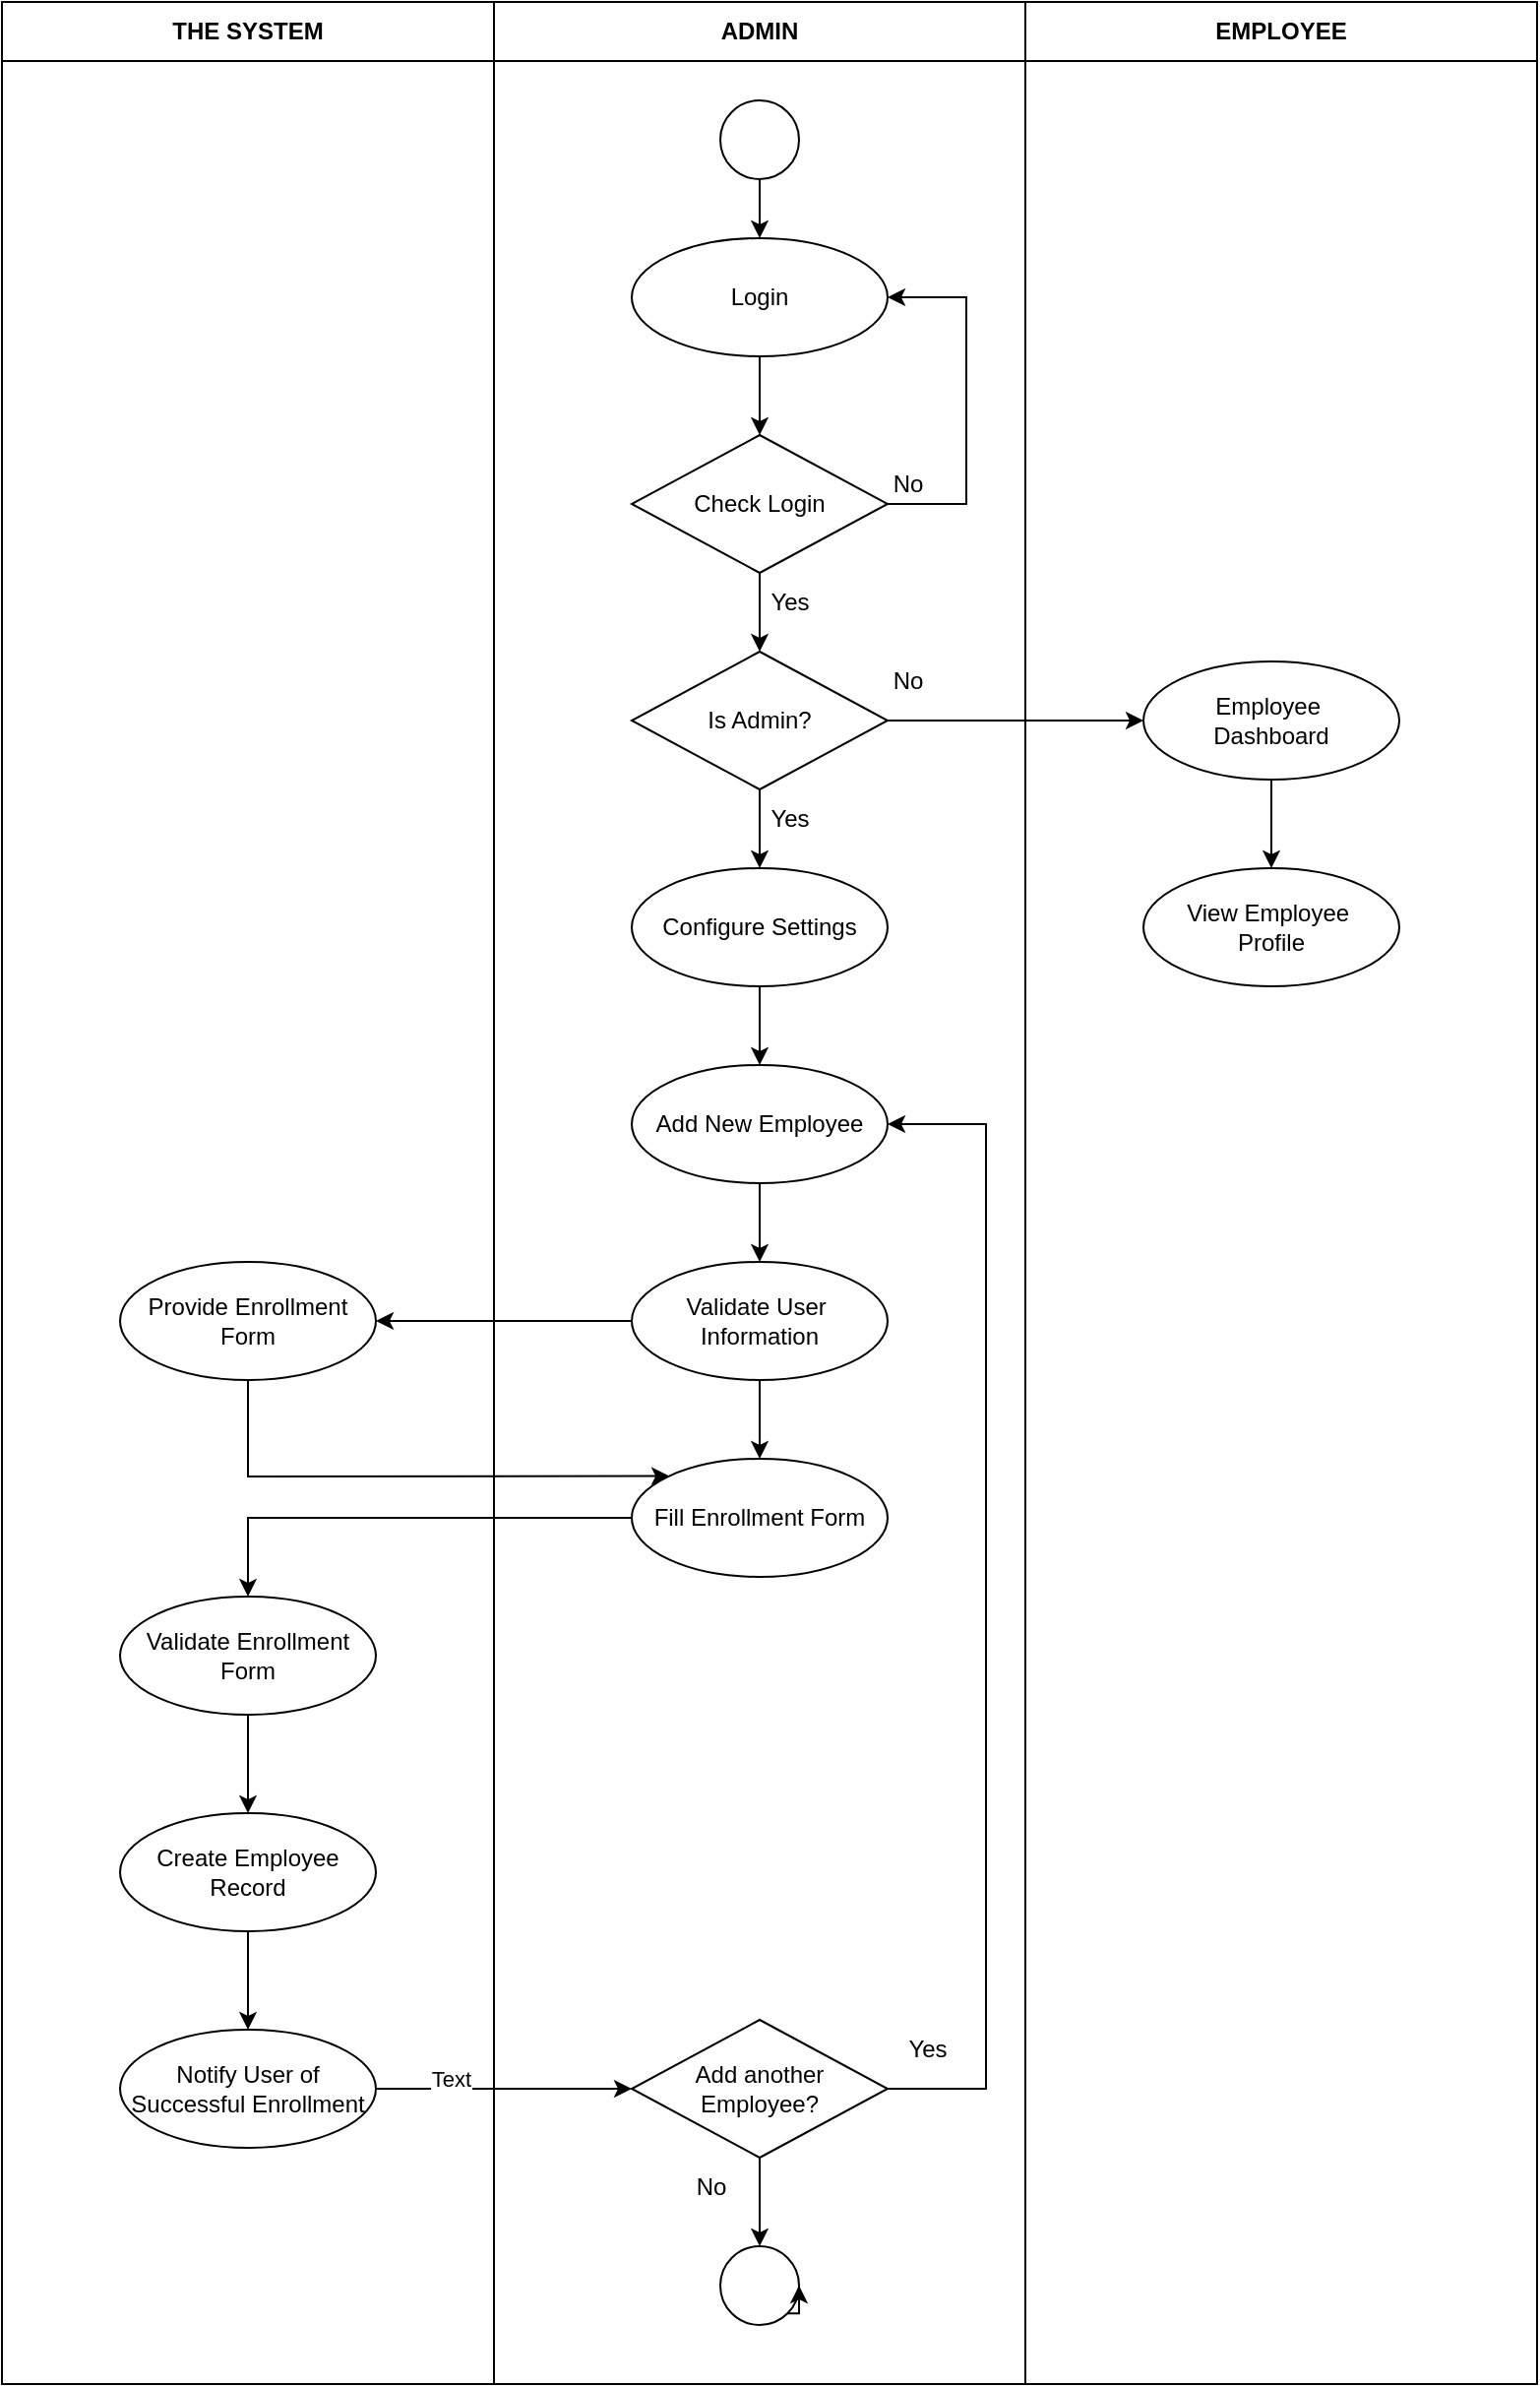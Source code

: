 <mxfile version="22.1.11" type="github">
  <diagram id="prtHgNgQTEPvFCAcTncT" name="Page-1">
    <mxGraphModel dx="1936" dy="631" grid="1" gridSize="10" guides="1" tooltips="1" connect="1" arrows="1" fold="1" page="1" pageScale="1" pageWidth="827" pageHeight="1169" math="0" shadow="0">
      <root>
        <mxCell id="0" />
        <mxCell id="1" parent="0" />
        <mxCell id="oded_FFzcLw8vsmrOFwq-2" value="ADMIN" style="swimlane;whiteSpace=wrap;html=1;startSize=30;" vertex="1" parent="1">
          <mxGeometry x="110" y="130" width="270" height="1210" as="geometry" />
        </mxCell>
        <mxCell id="oded_FFzcLw8vsmrOFwq-3" value="" style="ellipse;whiteSpace=wrap;html=1;aspect=fixed;" vertex="1" parent="oded_FFzcLw8vsmrOFwq-2">
          <mxGeometry x="115" y="50" width="40" height="40" as="geometry" />
        </mxCell>
        <mxCell id="oded_FFzcLw8vsmrOFwq-5" value="Login" style="ellipse;whiteSpace=wrap;html=1;" vertex="1" parent="oded_FFzcLw8vsmrOFwq-2">
          <mxGeometry x="70" y="120" width="130" height="60" as="geometry" />
        </mxCell>
        <mxCell id="oded_FFzcLw8vsmrOFwq-4" value="" style="endArrow=classic;html=1;rounded=0;exitX=0.5;exitY=1;exitDx=0;exitDy=0;entryX=0.5;entryY=0;entryDx=0;entryDy=0;" edge="1" parent="oded_FFzcLw8vsmrOFwq-2" source="oded_FFzcLw8vsmrOFwq-3" target="oded_FFzcLw8vsmrOFwq-5">
          <mxGeometry width="50" height="50" relative="1" as="geometry">
            <mxPoint x="270" y="190" as="sourcePoint" />
            <mxPoint x="135" y="120" as="targetPoint" />
          </mxGeometry>
        </mxCell>
        <mxCell id="oded_FFzcLw8vsmrOFwq-7" value="Configure Settings" style="ellipse;whiteSpace=wrap;html=1;" vertex="1" parent="oded_FFzcLw8vsmrOFwq-2">
          <mxGeometry x="70" y="440" width="130" height="60" as="geometry" />
        </mxCell>
        <mxCell id="oded_FFzcLw8vsmrOFwq-8" value="Check Login" style="rhombus;whiteSpace=wrap;html=1;" vertex="1" parent="oded_FFzcLw8vsmrOFwq-2">
          <mxGeometry x="70" y="220" width="130" height="70" as="geometry" />
        </mxCell>
        <mxCell id="oded_FFzcLw8vsmrOFwq-6" value="" style="endArrow=classic;html=1;rounded=0;exitX=0.5;exitY=1;exitDx=0;exitDy=0;entryX=0.5;entryY=0;entryDx=0;entryDy=0;" edge="1" parent="oded_FFzcLw8vsmrOFwq-2" source="oded_FFzcLw8vsmrOFwq-5" target="oded_FFzcLw8vsmrOFwq-8">
          <mxGeometry width="50" height="50" relative="1" as="geometry">
            <mxPoint x="270" y="250" as="sourcePoint" />
            <mxPoint x="320" y="200" as="targetPoint" />
          </mxGeometry>
        </mxCell>
        <mxCell id="oded_FFzcLw8vsmrOFwq-9" value="" style="endArrow=classic;html=1;rounded=0;exitX=1;exitY=0.5;exitDx=0;exitDy=0;entryX=1;entryY=0.5;entryDx=0;entryDy=0;" edge="1" parent="oded_FFzcLw8vsmrOFwq-2" source="oded_FFzcLw8vsmrOFwq-8" target="oded_FFzcLw8vsmrOFwq-5">
          <mxGeometry width="50" height="50" relative="1" as="geometry">
            <mxPoint x="145" y="190" as="sourcePoint" />
            <mxPoint x="145" y="230" as="targetPoint" />
            <Array as="points">
              <mxPoint x="240" y="255" />
              <mxPoint x="240" y="150" />
            </Array>
          </mxGeometry>
        </mxCell>
        <mxCell id="oded_FFzcLw8vsmrOFwq-11" value="Is Admin?" style="rhombus;whiteSpace=wrap;html=1;" vertex="1" parent="oded_FFzcLw8vsmrOFwq-2">
          <mxGeometry x="70" y="330" width="130" height="70" as="geometry" />
        </mxCell>
        <mxCell id="oded_FFzcLw8vsmrOFwq-10" value="" style="endArrow=classic;html=1;rounded=0;exitX=0.5;exitY=1;exitDx=0;exitDy=0;entryX=0.5;entryY=0;entryDx=0;entryDy=0;" edge="1" parent="oded_FFzcLw8vsmrOFwq-2" source="oded_FFzcLw8vsmrOFwq-8" target="oded_FFzcLw8vsmrOFwq-11">
          <mxGeometry width="50" height="50" relative="1" as="geometry">
            <mxPoint x="270" y="400" as="sourcePoint" />
            <mxPoint x="135" y="330" as="targetPoint" />
          </mxGeometry>
        </mxCell>
        <mxCell id="oded_FFzcLw8vsmrOFwq-12" value="" style="endArrow=classic;html=1;rounded=0;exitX=0.5;exitY=1;exitDx=0;exitDy=0;entryX=0.5;entryY=0;entryDx=0;entryDy=0;" edge="1" parent="oded_FFzcLw8vsmrOFwq-2" source="oded_FFzcLw8vsmrOFwq-11" target="oded_FFzcLw8vsmrOFwq-7">
          <mxGeometry width="50" height="50" relative="1" as="geometry">
            <mxPoint x="280" y="360" as="sourcePoint" />
            <mxPoint x="330" y="310" as="targetPoint" />
          </mxGeometry>
        </mxCell>
        <mxCell id="oded_FFzcLw8vsmrOFwq-14" value="Yes" style="text;html=1;align=center;verticalAlign=middle;resizable=0;points=[];autosize=1;strokeColor=none;fillColor=none;" vertex="1" parent="oded_FFzcLw8vsmrOFwq-2">
          <mxGeometry x="130" y="290" width="40" height="30" as="geometry" />
        </mxCell>
        <mxCell id="oded_FFzcLw8vsmrOFwq-13" value="Yes" style="text;html=1;align=center;verticalAlign=middle;resizable=0;points=[];autosize=1;strokeColor=none;fillColor=none;" vertex="1" parent="oded_FFzcLw8vsmrOFwq-2">
          <mxGeometry x="130" y="400" width="40" height="30" as="geometry" />
        </mxCell>
        <mxCell id="oded_FFzcLw8vsmrOFwq-16" value="No" style="text;html=1;align=center;verticalAlign=middle;resizable=0;points=[];autosize=1;strokeColor=none;fillColor=none;" vertex="1" parent="oded_FFzcLw8vsmrOFwq-2">
          <mxGeometry x="190" y="230" width="40" height="30" as="geometry" />
        </mxCell>
        <mxCell id="oded_FFzcLw8vsmrOFwq-15" value="No" style="text;html=1;align=center;verticalAlign=middle;resizable=0;points=[];autosize=1;strokeColor=none;fillColor=none;" vertex="1" parent="oded_FFzcLw8vsmrOFwq-2">
          <mxGeometry x="190" y="330" width="40" height="30" as="geometry" />
        </mxCell>
        <mxCell id="oded_FFzcLw8vsmrOFwq-25" value="Add New Employee&lt;br&gt;" style="ellipse;whiteSpace=wrap;html=1;" vertex="1" parent="oded_FFzcLw8vsmrOFwq-2">
          <mxGeometry x="70" y="540" width="130" height="60" as="geometry" />
        </mxCell>
        <mxCell id="oded_FFzcLw8vsmrOFwq-26" value="" style="endArrow=classic;html=1;rounded=0;exitX=0.5;exitY=1;exitDx=0;exitDy=0;entryX=0.5;entryY=0;entryDx=0;entryDy=0;" edge="1" parent="oded_FFzcLw8vsmrOFwq-2" source="oded_FFzcLw8vsmrOFwq-7" target="oded_FFzcLw8vsmrOFwq-25">
          <mxGeometry width="50" height="50" relative="1" as="geometry">
            <mxPoint x="210" y="500" as="sourcePoint" />
            <mxPoint x="260" y="450" as="targetPoint" />
          </mxGeometry>
        </mxCell>
        <mxCell id="oded_FFzcLw8vsmrOFwq-29" value="Validate User&amp;nbsp;&lt;br&gt;Information" style="ellipse;whiteSpace=wrap;html=1;" vertex="1" parent="oded_FFzcLw8vsmrOFwq-2">
          <mxGeometry x="70" y="640" width="130" height="60" as="geometry" />
        </mxCell>
        <mxCell id="oded_FFzcLw8vsmrOFwq-27" value="" style="endArrow=classic;html=1;rounded=0;exitX=0.5;exitY=1;exitDx=0;exitDy=0;entryX=0.5;entryY=0;entryDx=0;entryDy=0;" edge="1" parent="oded_FFzcLw8vsmrOFwq-2" source="oded_FFzcLw8vsmrOFwq-25" target="oded_FFzcLw8vsmrOFwq-29">
          <mxGeometry width="50" height="50" relative="1" as="geometry">
            <mxPoint x="210" y="560" as="sourcePoint" />
            <mxPoint x="135" y="640" as="targetPoint" />
          </mxGeometry>
        </mxCell>
        <mxCell id="oded_FFzcLw8vsmrOFwq-30" value="Fill Enrollment Form" style="ellipse;whiteSpace=wrap;html=1;" vertex="1" parent="oded_FFzcLw8vsmrOFwq-2">
          <mxGeometry x="70" y="740" width="130" height="60" as="geometry" />
        </mxCell>
        <mxCell id="oded_FFzcLw8vsmrOFwq-31" value="" style="endArrow=classic;html=1;rounded=0;exitX=0.5;exitY=1;exitDx=0;exitDy=0;entryX=0.5;entryY=0;entryDx=0;entryDy=0;" edge="1" parent="oded_FFzcLw8vsmrOFwq-2" source="oded_FFzcLw8vsmrOFwq-29" target="oded_FFzcLw8vsmrOFwq-30">
          <mxGeometry width="50" height="50" relative="1" as="geometry">
            <mxPoint x="210" y="730" as="sourcePoint" />
            <mxPoint x="260" y="680" as="targetPoint" />
          </mxGeometry>
        </mxCell>
        <mxCell id="oded_FFzcLw8vsmrOFwq-45" value="Add another &lt;br&gt;Employee?" style="rhombus;whiteSpace=wrap;html=1;" vertex="1" parent="oded_FFzcLw8vsmrOFwq-2">
          <mxGeometry x="70" y="1025" width="130" height="70" as="geometry" />
        </mxCell>
        <mxCell id="oded_FFzcLw8vsmrOFwq-47" value="" style="endArrow=classic;html=1;rounded=0;exitX=1;exitY=0.5;exitDx=0;exitDy=0;entryX=1;entryY=0.5;entryDx=0;entryDy=0;" edge="1" parent="oded_FFzcLw8vsmrOFwq-2" source="oded_FFzcLw8vsmrOFwq-45" target="oded_FFzcLw8vsmrOFwq-25">
          <mxGeometry width="50" height="50" relative="1" as="geometry">
            <mxPoint x="130" y="1100" as="sourcePoint" />
            <mxPoint x="70" y="980" as="targetPoint" />
            <Array as="points">
              <mxPoint x="250" y="1060" />
              <mxPoint x="250" y="570" />
            </Array>
          </mxGeometry>
        </mxCell>
        <mxCell id="oded_FFzcLw8vsmrOFwq-50" value="" style="ellipse;whiteSpace=wrap;html=1;aspect=fixed;" vertex="1" parent="oded_FFzcLw8vsmrOFwq-2">
          <mxGeometry x="115" y="1140" width="40" height="40" as="geometry" />
        </mxCell>
        <mxCell id="oded_FFzcLw8vsmrOFwq-49" value="" style="endArrow=classic;html=1;rounded=0;exitX=0.5;exitY=1;exitDx=0;exitDy=0;entryX=0.5;entryY=0;entryDx=0;entryDy=0;" edge="1" parent="oded_FFzcLw8vsmrOFwq-2" source="oded_FFzcLw8vsmrOFwq-45" target="oded_FFzcLw8vsmrOFwq-50">
          <mxGeometry width="50" height="50" relative="1" as="geometry">
            <mxPoint x="20" y="1030" as="sourcePoint" />
            <mxPoint x="135" y="1140" as="targetPoint" />
          </mxGeometry>
        </mxCell>
        <mxCell id="oded_FFzcLw8vsmrOFwq-53" style="edgeStyle=orthogonalEdgeStyle;rounded=0;orthogonalLoop=1;jettySize=auto;html=1;exitX=1;exitY=1;exitDx=0;exitDy=0;entryX=1;entryY=0.5;entryDx=0;entryDy=0;" edge="1" parent="oded_FFzcLw8vsmrOFwq-2" source="oded_FFzcLw8vsmrOFwq-50" target="oded_FFzcLw8vsmrOFwq-50">
          <mxGeometry relative="1" as="geometry" />
        </mxCell>
        <mxCell id="oded_FFzcLw8vsmrOFwq-54" value="Yes" style="text;html=1;align=center;verticalAlign=middle;resizable=0;points=[];autosize=1;strokeColor=none;fillColor=none;" vertex="1" parent="oded_FFzcLw8vsmrOFwq-2">
          <mxGeometry x="200" y="1025" width="40" height="30" as="geometry" />
        </mxCell>
        <mxCell id="oded_FFzcLw8vsmrOFwq-55" value="No" style="text;html=1;align=center;verticalAlign=middle;resizable=0;points=[];autosize=1;strokeColor=none;fillColor=none;" vertex="1" parent="oded_FFzcLw8vsmrOFwq-2">
          <mxGeometry x="90" y="1095" width="40" height="30" as="geometry" />
        </mxCell>
        <mxCell id="oded_FFzcLw8vsmrOFwq-17" value="" style="endArrow=classic;html=1;rounded=0;exitX=1;exitY=0.5;exitDx=0;exitDy=0;entryX=0;entryY=0.5;entryDx=0;entryDy=0;" edge="1" parent="1" source="oded_FFzcLw8vsmrOFwq-11" target="oded_FFzcLw8vsmrOFwq-19">
          <mxGeometry width="50" height="50" relative="1" as="geometry">
            <mxPoint x="390" y="490" as="sourcePoint" />
            <mxPoint x="470" y="495" as="targetPoint" />
          </mxGeometry>
        </mxCell>
        <mxCell id="oded_FFzcLw8vsmrOFwq-18" value="EMPLOYEE" style="swimlane;whiteSpace=wrap;html=1;startSize=30;" vertex="1" parent="1">
          <mxGeometry x="380" y="130" width="260" height="1210" as="geometry" />
        </mxCell>
        <mxCell id="oded_FFzcLw8vsmrOFwq-19" value="Employee&amp;nbsp;&lt;br&gt;Dashboard" style="ellipse;whiteSpace=wrap;html=1;" vertex="1" parent="oded_FFzcLw8vsmrOFwq-18">
          <mxGeometry x="60" y="335" width="130" height="60" as="geometry" />
        </mxCell>
        <mxCell id="oded_FFzcLw8vsmrOFwq-22" value="View Employee&amp;nbsp;&lt;br&gt;Profile" style="ellipse;whiteSpace=wrap;html=1;" vertex="1" parent="oded_FFzcLw8vsmrOFwq-18">
          <mxGeometry x="60" y="440" width="130" height="60" as="geometry" />
        </mxCell>
        <mxCell id="oded_FFzcLw8vsmrOFwq-20" value="" style="endArrow=classic;html=1;rounded=0;exitX=0.5;exitY=1;exitDx=0;exitDy=0;entryX=0.5;entryY=0;entryDx=0;entryDy=0;" edge="1" parent="oded_FFzcLw8vsmrOFwq-18" source="oded_FFzcLw8vsmrOFwq-19" target="oded_FFzcLw8vsmrOFwq-22">
          <mxGeometry width="50" height="50" relative="1" as="geometry">
            <mxPoint x="80" y="500" as="sourcePoint" />
            <mxPoint x="125" y="460" as="targetPoint" />
          </mxGeometry>
        </mxCell>
        <mxCell id="oded_FFzcLw8vsmrOFwq-34" value="THE SYSTEM" style="swimlane;whiteSpace=wrap;html=1;startSize=30;" vertex="1" parent="1">
          <mxGeometry x="-140" y="130" width="250" height="1210" as="geometry" />
        </mxCell>
        <mxCell id="oded_FFzcLw8vsmrOFwq-37" value="Provide Enrollment&lt;br&gt;Form" style="ellipse;whiteSpace=wrap;html=1;" vertex="1" parent="oded_FFzcLw8vsmrOFwq-34">
          <mxGeometry x="60" y="640" width="130" height="60" as="geometry" />
        </mxCell>
        <mxCell id="oded_FFzcLw8vsmrOFwq-39" value="Validate Enrollment&lt;br&gt;Form" style="ellipse;whiteSpace=wrap;html=1;" vertex="1" parent="oded_FFzcLw8vsmrOFwq-34">
          <mxGeometry x="60" y="810" width="130" height="60" as="geometry" />
        </mxCell>
        <mxCell id="oded_FFzcLw8vsmrOFwq-32" value="Create Employee&lt;br&gt;Record" style="ellipse;whiteSpace=wrap;html=1;" vertex="1" parent="oded_FFzcLw8vsmrOFwq-34">
          <mxGeometry x="60" y="920" width="130" height="60" as="geometry" />
        </mxCell>
        <mxCell id="oded_FFzcLw8vsmrOFwq-41" value="" style="endArrow=classic;html=1;rounded=0;exitX=0.5;exitY=1;exitDx=0;exitDy=0;entryX=0.5;entryY=0;entryDx=0;entryDy=0;" edge="1" parent="oded_FFzcLw8vsmrOFwq-34" source="oded_FFzcLw8vsmrOFwq-39" target="oded_FFzcLw8vsmrOFwq-32">
          <mxGeometry width="50" height="50" relative="1" as="geometry">
            <mxPoint x="270" y="820" as="sourcePoint" />
            <mxPoint x="320" y="770" as="targetPoint" />
          </mxGeometry>
        </mxCell>
        <mxCell id="oded_FFzcLw8vsmrOFwq-42" value="Notify User of Successful Enrollment" style="ellipse;whiteSpace=wrap;html=1;" vertex="1" parent="oded_FFzcLw8vsmrOFwq-34">
          <mxGeometry x="60" y="1030" width="130" height="60" as="geometry" />
        </mxCell>
        <mxCell id="oded_FFzcLw8vsmrOFwq-43" value="" style="endArrow=classic;html=1;rounded=0;exitX=0.5;exitY=1;exitDx=0;exitDy=0;entryX=0.5;entryY=0;entryDx=0;entryDy=0;" edge="1" parent="oded_FFzcLw8vsmrOFwq-34" source="oded_FFzcLw8vsmrOFwq-32" target="oded_FFzcLw8vsmrOFwq-42">
          <mxGeometry width="50" height="50" relative="1" as="geometry">
            <mxPoint x="270" y="930" as="sourcePoint" />
            <mxPoint x="320" y="880" as="targetPoint" />
          </mxGeometry>
        </mxCell>
        <mxCell id="oded_FFzcLw8vsmrOFwq-35" value="" style="endArrow=classic;html=1;rounded=0;exitX=0;exitY=0.5;exitDx=0;exitDy=0;entryX=1;entryY=0.5;entryDx=0;entryDy=0;" edge="1" parent="1" source="oded_FFzcLw8vsmrOFwq-29" target="oded_FFzcLw8vsmrOFwq-37">
          <mxGeometry width="50" height="50" relative="1" as="geometry">
            <mxPoint x="310" y="840" as="sourcePoint" />
            <mxPoint x="90" y="800.0" as="targetPoint" />
          </mxGeometry>
        </mxCell>
        <mxCell id="oded_FFzcLw8vsmrOFwq-38" value="" style="endArrow=classic;html=1;rounded=0;exitX=0.5;exitY=1;exitDx=0;exitDy=0;entryX=0;entryY=0;entryDx=0;entryDy=0;" edge="1" parent="1" source="oded_FFzcLw8vsmrOFwq-37" target="oded_FFzcLw8vsmrOFwq-30">
          <mxGeometry width="50" height="50" relative="1" as="geometry">
            <mxPoint x="320" y="890" as="sourcePoint" />
            <mxPoint x="370" y="840" as="targetPoint" />
            <Array as="points">
              <mxPoint x="-15" y="879" />
            </Array>
          </mxGeometry>
        </mxCell>
        <mxCell id="oded_FFzcLw8vsmrOFwq-40" value="" style="endArrow=classic;html=1;rounded=0;exitX=0;exitY=0.5;exitDx=0;exitDy=0;" edge="1" parent="1" source="oded_FFzcLw8vsmrOFwq-30" target="oded_FFzcLw8vsmrOFwq-39">
          <mxGeometry width="50" height="50" relative="1" as="geometry">
            <mxPoint x="320" y="1000" as="sourcePoint" />
            <mxPoint x="370" y="950" as="targetPoint" />
            <Array as="points">
              <mxPoint x="-15" y="900" />
            </Array>
          </mxGeometry>
        </mxCell>
        <mxCell id="oded_FFzcLw8vsmrOFwq-44" value="" style="endArrow=classic;html=1;rounded=0;exitX=1;exitY=0.5;exitDx=0;exitDy=0;entryX=0;entryY=0.5;entryDx=0;entryDy=0;" edge="1" parent="1" source="oded_FFzcLw8vsmrOFwq-42" target="oded_FFzcLw8vsmrOFwq-45">
          <mxGeometry width="50" height="50" relative="1" as="geometry">
            <mxPoint x="130" y="1060" as="sourcePoint" />
            <mxPoint x="180" y="1185" as="targetPoint" />
          </mxGeometry>
        </mxCell>
        <mxCell id="oded_FFzcLw8vsmrOFwq-46" value="Text" style="edgeLabel;html=1;align=center;verticalAlign=middle;resizable=0;points=[];" vertex="1" connectable="0" parent="oded_FFzcLw8vsmrOFwq-44">
          <mxGeometry x="-0.412" y="5" relative="1" as="geometry">
            <mxPoint as="offset" />
          </mxGeometry>
        </mxCell>
      </root>
    </mxGraphModel>
  </diagram>
</mxfile>
